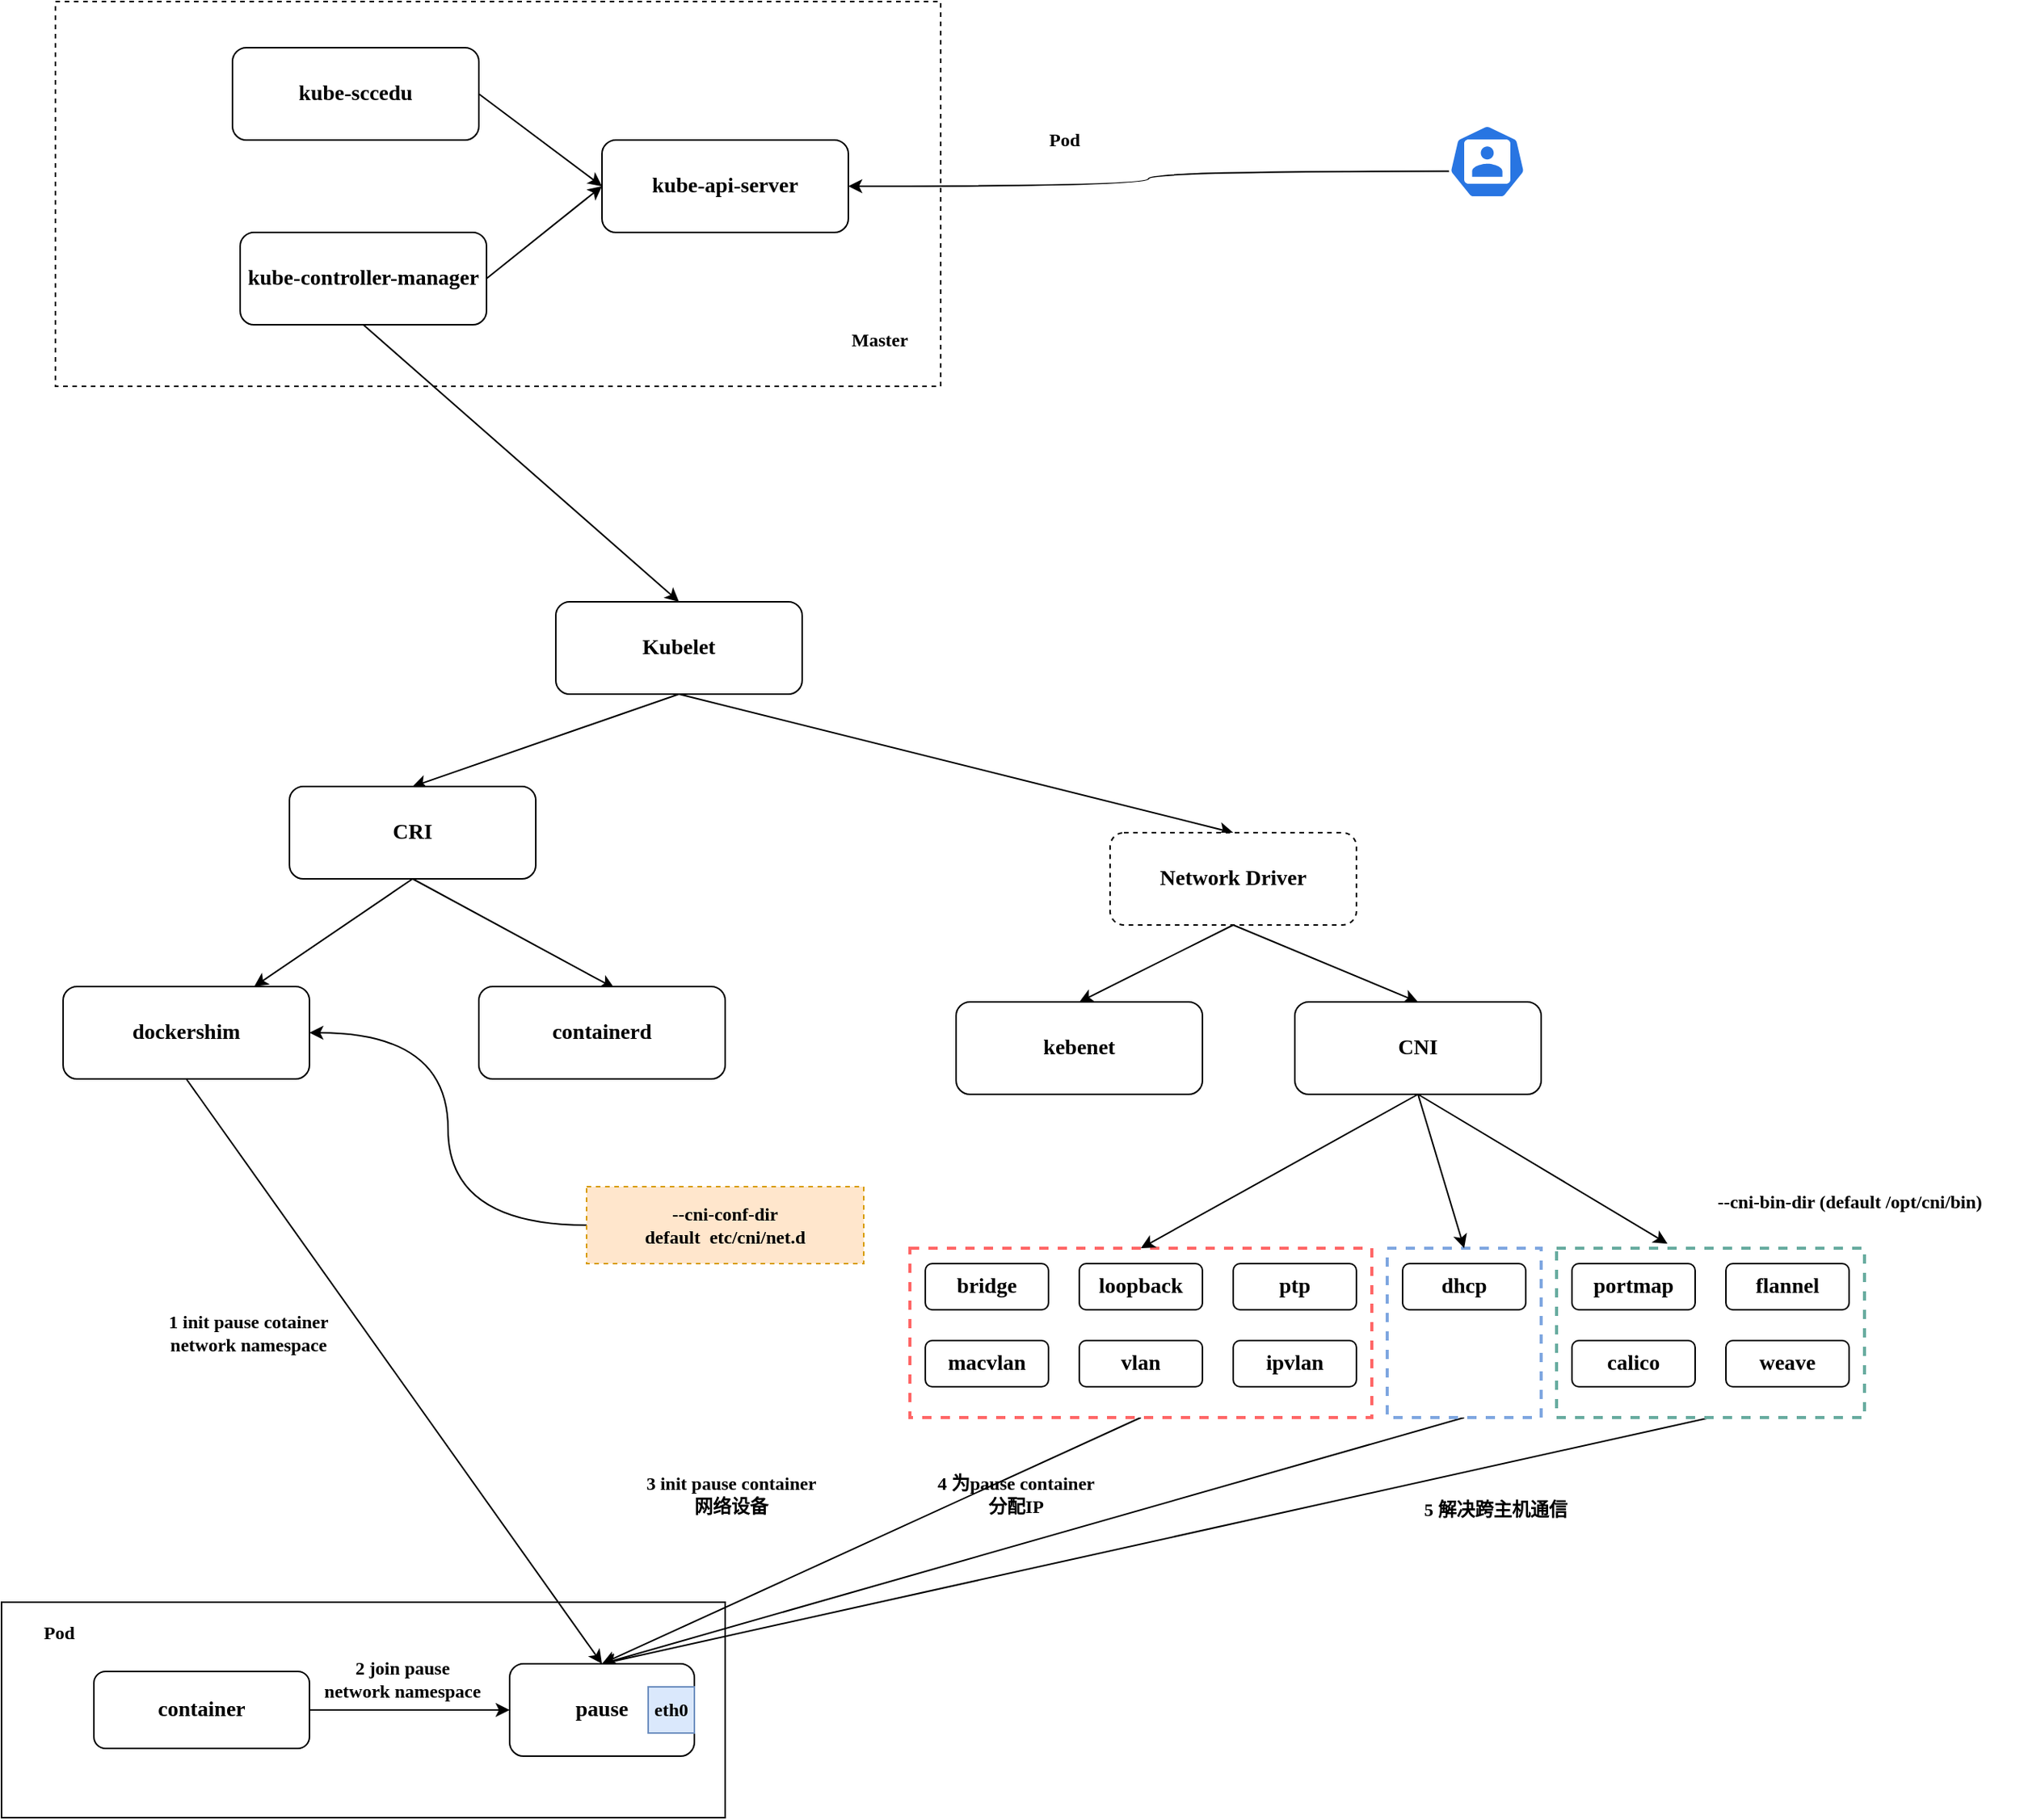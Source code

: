 <mxfile version="13.8.1" type="github">
  <diagram id="p1-o60XN3pzjEzgT1OOZ" name="第 1 页">
    <mxGraphModel dx="2875" dy="1949" grid="1" gridSize="10" guides="1" tooltips="1" connect="1" arrows="1" fold="1" page="1" pageScale="1" pageWidth="827" pageHeight="1169" math="0" shadow="0">
      <root>
        <mxCell id="0" />
        <mxCell id="1" parent="0" />
        <mxCell id="lgo9fEez4VAcPB54e2uQ-43" value="" style="rounded=0;whiteSpace=wrap;html=1;dashed=1;strokeWidth=1;" vertex="1" parent="1">
          <mxGeometry x="-45" y="-90" width="575" height="250" as="geometry" />
        </mxCell>
        <mxCell id="T4DYZ1FT2uXp3QGceV7x-27" value="" style="rounded=0;whiteSpace=wrap;html=1;" parent="1" vertex="1">
          <mxGeometry x="-80" y="950" width="470" height="140" as="geometry" />
        </mxCell>
        <mxCell id="lgo9fEez4VAcPB54e2uQ-24" style="edgeStyle=none;rounded=0;orthogonalLoop=1;jettySize=auto;html=1;exitX=0.5;exitY=1;exitDx=0;exitDy=0;entryX=0.5;entryY=0;entryDx=0;entryDy=0;" edge="1" parent="1" source="lgo9fEez4VAcPB54e2uQ-17" target="T4DYZ1FT2uXp3QGceV7x-24">
          <mxGeometry relative="1" as="geometry">
            <mxPoint x="820" y="850" as="sourcePoint" />
          </mxGeometry>
        </mxCell>
        <mxCell id="lgo9fEez4VAcPB54e2uQ-31" style="edgeStyle=none;rounded=0;orthogonalLoop=1;jettySize=auto;html=1;exitX=0.5;exitY=1;exitDx=0;exitDy=0;entryX=0.5;entryY=0;entryDx=0;entryDy=0;" edge="1" parent="1" source="lgo9fEez4VAcPB54e2uQ-19" target="T4DYZ1FT2uXp3QGceV7x-24">
          <mxGeometry relative="1" as="geometry" />
        </mxCell>
        <mxCell id="lgo9fEez4VAcPB54e2uQ-19" value="" style="rounded=0;whiteSpace=wrap;html=1;dashed=1;strokeColor=#67AB9F;strokeWidth=2;" vertex="1" parent="1">
          <mxGeometry x="930" y="720" width="200" height="110" as="geometry" />
        </mxCell>
        <mxCell id="lgo9fEez4VAcPB54e2uQ-30" style="edgeStyle=none;rounded=0;orthogonalLoop=1;jettySize=auto;html=1;exitX=0.5;exitY=1;exitDx=0;exitDy=0;entryX=0.5;entryY=0;entryDx=0;entryDy=0;" edge="1" parent="1" source="lgo9fEez4VAcPB54e2uQ-18" target="T4DYZ1FT2uXp3QGceV7x-24">
          <mxGeometry relative="1" as="geometry" />
        </mxCell>
        <mxCell id="lgo9fEez4VAcPB54e2uQ-18" value="" style="rounded=0;whiteSpace=wrap;html=1;dashed=1;strokeColor=#7EA6E0;strokeWidth=2;" vertex="1" parent="1">
          <mxGeometry x="820" y="720" width="100" height="110" as="geometry" />
        </mxCell>
        <mxCell id="lgo9fEez4VAcPB54e2uQ-17" value="" style="rounded=0;whiteSpace=wrap;html=1;dashed=1;strokeColor=#FF6666;strokeWidth=2;" vertex="1" parent="1">
          <mxGeometry x="510" y="720" width="300" height="110" as="geometry" />
        </mxCell>
        <mxCell id="T4DYZ1FT2uXp3QGceV7x-1" value="&lt;font face=&quot;Comic Sans MS&quot; style=&quot;font-size: 14px&quot;&gt;&lt;b&gt;kube-api-server&lt;/b&gt;&lt;/font&gt;" style="rounded=1;whiteSpace=wrap;html=1;" parent="1" vertex="1">
          <mxGeometry x="310" width="160" height="60" as="geometry" />
        </mxCell>
        <mxCell id="T4DYZ1FT2uXp3QGceV7x-3" value="&lt;font face=&quot;Comic Sans MS&quot;&gt;&lt;b&gt;Master&lt;/b&gt;&lt;/font&gt;" style="text;html=1;resizable=0;autosize=1;align=center;verticalAlign=middle;points=[];fillColor=none;strokeColor=none;rounded=0;" parent="1" vertex="1">
          <mxGeometry x="460" y="120" width="60" height="20" as="geometry" />
        </mxCell>
        <mxCell id="lgo9fEez4VAcPB54e2uQ-42" style="edgeStyle=orthogonalEdgeStyle;curved=1;rounded=0;orthogonalLoop=1;jettySize=auto;html=1;exitX=0.005;exitY=0.63;exitDx=0;exitDy=0;exitPerimeter=0;" edge="1" parent="1" source="T4DYZ1FT2uXp3QGceV7x-5" target="T4DYZ1FT2uXp3QGceV7x-1">
          <mxGeometry relative="1" as="geometry" />
        </mxCell>
        <mxCell id="T4DYZ1FT2uXp3QGceV7x-5" value="" style="html=1;dashed=0;whitespace=wrap;fillColor=#2875E2;strokeColor=#ffffff;points=[[0.005,0.63,0],[0.1,0.2,0],[0.9,0.2,0],[0.5,0,0],[0.995,0.63,0],[0.72,0.99,0],[0.5,1,0],[0.28,0.99,0]];shape=mxgraph.kubernetes.icon;prIcon=user;rounded=1;" parent="1" vertex="1">
          <mxGeometry x="860" y="-10" width="50" height="48" as="geometry" />
        </mxCell>
        <mxCell id="T4DYZ1FT2uXp3QGceV7x-7" value="&lt;font face=&quot;Comic Sans MS&quot;&gt;&lt;b&gt;Pod&lt;/b&gt;&lt;/font&gt;" style="text;html=1;resizable=0;autosize=1;align=center;verticalAlign=middle;points=[];fillColor=none;strokeColor=none;rounded=0;" parent="1" vertex="1">
          <mxGeometry x="590" y="-10" width="40" height="20" as="geometry" />
        </mxCell>
        <mxCell id="T4DYZ1FT2uXp3QGceV7x-19" style="edgeStyle=none;rounded=0;orthogonalLoop=1;jettySize=auto;html=1;exitX=0.5;exitY=1;exitDx=0;exitDy=0;entryX=0.5;entryY=0;entryDx=0;entryDy=0;" parent="1" source="T4DYZ1FT2uXp3QGceV7x-9" target="T4DYZ1FT2uXp3QGceV7x-10" edge="1">
          <mxGeometry relative="1" as="geometry" />
        </mxCell>
        <mxCell id="T4DYZ1FT2uXp3QGceV7x-20" style="edgeStyle=none;rounded=0;orthogonalLoop=1;jettySize=auto;html=1;exitX=0.5;exitY=1;exitDx=0;exitDy=0;entryX=0.5;entryY=0;entryDx=0;entryDy=0;" parent="1" source="T4DYZ1FT2uXp3QGceV7x-9" target="T4DYZ1FT2uXp3QGceV7x-11" edge="1">
          <mxGeometry relative="1" as="geometry" />
        </mxCell>
        <mxCell id="T4DYZ1FT2uXp3QGceV7x-9" value="&lt;font face=&quot;Comic Sans MS&quot; style=&quot;font-size: 14px&quot;&gt;&lt;b&gt;Kubelet&lt;/b&gt;&lt;/font&gt;" style="rounded=1;whiteSpace=wrap;html=1;" parent="1" vertex="1">
          <mxGeometry x="280" y="300" width="160" height="60" as="geometry" />
        </mxCell>
        <mxCell id="T4DYZ1FT2uXp3QGceV7x-17" style="rounded=0;orthogonalLoop=1;jettySize=auto;html=1;exitX=0.5;exitY=1;exitDx=0;exitDy=0;" parent="1" source="T4DYZ1FT2uXp3QGceV7x-10" target="T4DYZ1FT2uXp3QGceV7x-14" edge="1">
          <mxGeometry relative="1" as="geometry" />
        </mxCell>
        <mxCell id="T4DYZ1FT2uXp3QGceV7x-18" style="edgeStyle=none;rounded=0;orthogonalLoop=1;jettySize=auto;html=1;exitX=0.5;exitY=1;exitDx=0;exitDy=0;entryX=0.55;entryY=0.017;entryDx=0;entryDy=0;entryPerimeter=0;" parent="1" source="T4DYZ1FT2uXp3QGceV7x-10" target="T4DYZ1FT2uXp3QGceV7x-16" edge="1">
          <mxGeometry relative="1" as="geometry" />
        </mxCell>
        <mxCell id="T4DYZ1FT2uXp3QGceV7x-10" value="&lt;font face=&quot;Comic Sans MS&quot; style=&quot;font-size: 14px&quot;&gt;&lt;b&gt;CRI&lt;/b&gt;&lt;/font&gt;" style="rounded=1;whiteSpace=wrap;html=1;" parent="1" vertex="1">
          <mxGeometry x="107" y="420" width="160" height="60" as="geometry" />
        </mxCell>
        <mxCell id="T4DYZ1FT2uXp3QGceV7x-21" style="edgeStyle=none;rounded=0;orthogonalLoop=1;jettySize=auto;html=1;exitX=0.5;exitY=1;exitDx=0;exitDy=0;entryX=0.5;entryY=0;entryDx=0;entryDy=0;" parent="1" source="T4DYZ1FT2uXp3QGceV7x-11" target="T4DYZ1FT2uXp3QGceV7x-12" edge="1">
          <mxGeometry relative="1" as="geometry" />
        </mxCell>
        <mxCell id="T4DYZ1FT2uXp3QGceV7x-22" style="edgeStyle=none;rounded=0;orthogonalLoop=1;jettySize=auto;html=1;exitX=0.5;exitY=1;exitDx=0;exitDy=0;entryX=0.5;entryY=0;entryDx=0;entryDy=0;" parent="1" source="T4DYZ1FT2uXp3QGceV7x-11" target="T4DYZ1FT2uXp3QGceV7x-13" edge="1">
          <mxGeometry relative="1" as="geometry" />
        </mxCell>
        <mxCell id="T4DYZ1FT2uXp3QGceV7x-11" value="&lt;font face=&quot;Comic Sans MS&quot; style=&quot;font-size: 14px&quot;&gt;&lt;b&gt;Network Driver&lt;/b&gt;&lt;/font&gt;" style="rounded=1;whiteSpace=wrap;html=1;dashed=1;" parent="1" vertex="1">
          <mxGeometry x="640" y="450" width="160" height="60" as="geometry" />
        </mxCell>
        <mxCell id="T4DYZ1FT2uXp3QGceV7x-12" value="&lt;font face=&quot;Comic Sans MS&quot; style=&quot;font-size: 14px&quot;&gt;&lt;b&gt;kebenet&lt;/b&gt;&lt;/font&gt;" style="rounded=1;whiteSpace=wrap;html=1;" parent="1" vertex="1">
          <mxGeometry x="540" y="560" width="160" height="60" as="geometry" />
        </mxCell>
        <mxCell id="lgo9fEez4VAcPB54e2uQ-23" style="edgeStyle=none;rounded=0;orthogonalLoop=1;jettySize=auto;html=1;entryX=0.5;entryY=0;entryDx=0;entryDy=0;exitX=0.5;exitY=1;exitDx=0;exitDy=0;" edge="1" parent="1" source="T4DYZ1FT2uXp3QGceV7x-13" target="lgo9fEez4VAcPB54e2uQ-17">
          <mxGeometry relative="1" as="geometry">
            <mxPoint x="840" y="630" as="sourcePoint" />
            <mxPoint x="820" y="700" as="targetPoint" />
          </mxGeometry>
        </mxCell>
        <mxCell id="lgo9fEez4VAcPB54e2uQ-25" style="edgeStyle=none;rounded=0;orthogonalLoop=1;jettySize=auto;html=1;exitX=0.5;exitY=1;exitDx=0;exitDy=0;entryX=0.5;entryY=0;entryDx=0;entryDy=0;" edge="1" parent="1" source="T4DYZ1FT2uXp3QGceV7x-13" target="lgo9fEez4VAcPB54e2uQ-18">
          <mxGeometry relative="1" as="geometry" />
        </mxCell>
        <mxCell id="lgo9fEez4VAcPB54e2uQ-26" style="edgeStyle=none;rounded=0;orthogonalLoop=1;jettySize=auto;html=1;exitX=0.5;exitY=1;exitDx=0;exitDy=0;entryX=0.36;entryY=-0.027;entryDx=0;entryDy=0;entryPerimeter=0;" edge="1" parent="1" source="T4DYZ1FT2uXp3QGceV7x-13" target="lgo9fEez4VAcPB54e2uQ-19">
          <mxGeometry relative="1" as="geometry" />
        </mxCell>
        <mxCell id="T4DYZ1FT2uXp3QGceV7x-13" value="&lt;font face=&quot;Comic Sans MS&quot; style=&quot;font-size: 14px&quot;&gt;&lt;b&gt;CNI&lt;/b&gt;&lt;/font&gt;" style="rounded=1;whiteSpace=wrap;html=1;" parent="1" vertex="1">
          <mxGeometry x="760" y="560" width="160" height="60" as="geometry" />
        </mxCell>
        <mxCell id="T4DYZ1FT2uXp3QGceV7x-35" style="edgeStyle=none;rounded=0;orthogonalLoop=1;jettySize=auto;html=1;exitX=0.5;exitY=1;exitDx=0;exitDy=0;entryX=0.5;entryY=0;entryDx=0;entryDy=0;" parent="1" source="T4DYZ1FT2uXp3QGceV7x-14" target="T4DYZ1FT2uXp3QGceV7x-24" edge="1">
          <mxGeometry relative="1" as="geometry" />
        </mxCell>
        <mxCell id="T4DYZ1FT2uXp3QGceV7x-14" value="&lt;font face=&quot;Comic Sans MS&quot; style=&quot;font-size: 14px&quot;&gt;&lt;b&gt;dockershim&lt;/b&gt;&lt;/font&gt;" style="rounded=1;whiteSpace=wrap;html=1;" parent="1" vertex="1">
          <mxGeometry x="-40" y="550" width="160" height="60" as="geometry" />
        </mxCell>
        <mxCell id="T4DYZ1FT2uXp3QGceV7x-16" value="&lt;font face=&quot;Comic Sans MS&quot; style=&quot;font-size: 14px&quot;&gt;&lt;b&gt;containerd&lt;/b&gt;&lt;/font&gt;" style="rounded=1;whiteSpace=wrap;html=1;" parent="1" vertex="1">
          <mxGeometry x="230" y="550" width="160" height="60" as="geometry" />
        </mxCell>
        <mxCell id="T4DYZ1FT2uXp3QGceV7x-24" value="&lt;font face=&quot;Comic Sans MS&quot; style=&quot;font-size: 14px&quot;&gt;&lt;b&gt;pause&lt;/b&gt;&lt;/font&gt;" style="rounded=1;whiteSpace=wrap;html=1;" parent="1" vertex="1">
          <mxGeometry x="250" y="990" width="120" height="60" as="geometry" />
        </mxCell>
        <mxCell id="T4DYZ1FT2uXp3QGceV7x-29" style="edgeStyle=none;rounded=0;orthogonalLoop=1;jettySize=auto;html=1;exitX=1;exitY=0.5;exitDx=0;exitDy=0;entryX=0;entryY=0.5;entryDx=0;entryDy=0;" parent="1" source="T4DYZ1FT2uXp3QGceV7x-25" target="T4DYZ1FT2uXp3QGceV7x-24" edge="1">
          <mxGeometry relative="1" as="geometry" />
        </mxCell>
        <mxCell id="T4DYZ1FT2uXp3QGceV7x-25" value="&lt;font face=&quot;Comic Sans MS&quot; style=&quot;font-size: 14px&quot;&gt;&lt;b&gt;container&lt;/b&gt;&lt;/font&gt;" style="rounded=1;whiteSpace=wrap;html=1;" parent="1" vertex="1">
          <mxGeometry x="-20" y="995" width="140" height="50" as="geometry" />
        </mxCell>
        <mxCell id="T4DYZ1FT2uXp3QGceV7x-31" value="&lt;font face=&quot;Comic Sans MS&quot;&gt;&lt;b&gt;eth0&lt;/b&gt;&lt;/font&gt;" style="rounded=0;whiteSpace=wrap;html=1;fillColor=#dae8fc;strokeColor=#6c8ebf;" parent="1" vertex="1">
          <mxGeometry x="340" y="1005" width="30" height="30" as="geometry" />
        </mxCell>
        <mxCell id="T4DYZ1FT2uXp3QGceV7x-33" style="edgeStyle=none;rounded=0;orthogonalLoop=1;jettySize=auto;html=1;exitX=1;exitY=0;exitDx=0;exitDy=0;" parent="1" source="T4DYZ1FT2uXp3QGceV7x-27" target="T4DYZ1FT2uXp3QGceV7x-27" edge="1">
          <mxGeometry relative="1" as="geometry" />
        </mxCell>
        <mxCell id="T4DYZ1FT2uXp3QGceV7x-36" value="&lt;font face=&quot;Comic Sans MS&quot;&gt;&lt;b&gt;Pod&lt;/b&gt;&lt;/font&gt;" style="text;html=1;resizable=0;autosize=1;align=center;verticalAlign=middle;points=[];fillColor=none;strokeColor=none;rounded=0;" parent="1" vertex="1">
          <mxGeometry x="-63" y="960" width="40" height="20" as="geometry" />
        </mxCell>
        <mxCell id="T4DYZ1FT2uXp3QGceV7x-37" value="&lt;font face=&quot;Comic Sans MS&quot;&gt;&lt;b&gt;2 join pause&lt;br&gt;network namespace&lt;/b&gt;&lt;/font&gt;" style="text;html=1;resizable=0;autosize=1;align=center;verticalAlign=middle;points=[];fillColor=none;strokeColor=none;rounded=0;" parent="1" vertex="1">
          <mxGeometry x="115" y="980" width="130" height="40" as="geometry" />
        </mxCell>
        <mxCell id="lgo9fEez4VAcPB54e2uQ-1" value="&lt;font face=&quot;Comic Sans MS&quot;&gt;&lt;b&gt;1 init pause cotainer&lt;br&gt;network namespace&lt;/b&gt;&lt;/font&gt;" style="text;html=1;resizable=0;autosize=1;align=center;verticalAlign=middle;points=[];fillColor=none;strokeColor=none;rounded=0;" vertex="1" parent="1">
          <mxGeometry x="10" y="755" width="140" height="40" as="geometry" />
        </mxCell>
        <mxCell id="lgo9fEez4VAcPB54e2uQ-2" value="&lt;font face=&quot;Comic Sans MS&quot; style=&quot;font-size: 14px&quot;&gt;&lt;b&gt;bridge&lt;/b&gt;&lt;/font&gt;" style="rounded=1;whiteSpace=wrap;html=1;" vertex="1" parent="1">
          <mxGeometry x="520" y="730" width="80" height="30" as="geometry" />
        </mxCell>
        <mxCell id="lgo9fEez4VAcPB54e2uQ-3" value="&lt;font face=&quot;Comic Sans MS&quot;&gt;&lt;span style=&quot;font-size: 14px&quot;&gt;&lt;b&gt;macvlan&lt;/b&gt;&lt;/span&gt;&lt;/font&gt;" style="rounded=1;whiteSpace=wrap;html=1;" vertex="1" parent="1">
          <mxGeometry x="520" y="780" width="80" height="30" as="geometry" />
        </mxCell>
        <mxCell id="lgo9fEez4VAcPB54e2uQ-4" value="&lt;font face=&quot;Comic Sans MS&quot;&gt;&lt;span style=&quot;font-size: 14px&quot;&gt;&lt;b&gt;loopback&lt;/b&gt;&lt;/span&gt;&lt;/font&gt;" style="rounded=1;whiteSpace=wrap;html=1;" vertex="1" parent="1">
          <mxGeometry x="620" y="730" width="80" height="30" as="geometry" />
        </mxCell>
        <mxCell id="lgo9fEez4VAcPB54e2uQ-5" value="&lt;font face=&quot;Comic Sans MS&quot;&gt;&lt;span style=&quot;font-size: 14px&quot;&gt;&lt;b&gt;ptp&lt;/b&gt;&lt;/span&gt;&lt;/font&gt;" style="rounded=1;whiteSpace=wrap;html=1;" vertex="1" parent="1">
          <mxGeometry x="720" y="730" width="80" height="30" as="geometry" />
        </mxCell>
        <mxCell id="lgo9fEez4VAcPB54e2uQ-7" value="&lt;font face=&quot;Comic Sans MS&quot;&gt;&lt;span style=&quot;font-size: 14px&quot;&gt;&lt;b&gt;portmap&lt;/b&gt;&lt;/span&gt;&lt;/font&gt;" style="rounded=1;whiteSpace=wrap;html=1;" vertex="1" parent="1">
          <mxGeometry x="940" y="730" width="80" height="30" as="geometry" />
        </mxCell>
        <mxCell id="lgo9fEez4VAcPB54e2uQ-8" value="&lt;font face=&quot;Comic Sans MS&quot;&gt;&lt;span style=&quot;font-size: 14px&quot;&gt;&lt;b&gt;vlan&lt;/b&gt;&lt;/span&gt;&lt;/font&gt;" style="rounded=1;whiteSpace=wrap;html=1;" vertex="1" parent="1">
          <mxGeometry x="620" y="780" width="80" height="30" as="geometry" />
        </mxCell>
        <mxCell id="lgo9fEez4VAcPB54e2uQ-9" value="&lt;font face=&quot;Comic Sans MS&quot;&gt;&lt;span style=&quot;font-size: 14px&quot;&gt;&lt;b&gt;ipvlan&lt;/b&gt;&lt;/span&gt;&lt;/font&gt;" style="rounded=1;whiteSpace=wrap;html=1;" vertex="1" parent="1">
          <mxGeometry x="720" y="780" width="80" height="30" as="geometry" />
        </mxCell>
        <mxCell id="lgo9fEez4VAcPB54e2uQ-11" value="&lt;font face=&quot;Comic Sans MS&quot;&gt;&lt;span style=&quot;font-size: 14px&quot;&gt;&lt;b&gt;dhcp&lt;/b&gt;&lt;/span&gt;&lt;/font&gt;" style="rounded=1;whiteSpace=wrap;html=1;" vertex="1" parent="1">
          <mxGeometry x="830" y="730" width="80" height="30" as="geometry" />
        </mxCell>
        <mxCell id="lgo9fEez4VAcPB54e2uQ-12" value="&lt;font face=&quot;Comic Sans MS&quot;&gt;&lt;span style=&quot;font-size: 14px&quot;&gt;&lt;b&gt;flannel&lt;/b&gt;&lt;/span&gt;&lt;/font&gt;" style="rounded=1;whiteSpace=wrap;html=1;" vertex="1" parent="1">
          <mxGeometry x="1040" y="730" width="80" height="30" as="geometry" />
        </mxCell>
        <mxCell id="lgo9fEez4VAcPB54e2uQ-13" value="&lt;font face=&quot;Comic Sans MS&quot;&gt;&lt;span style=&quot;font-size: 14px&quot;&gt;&lt;b&gt;calico&lt;/b&gt;&lt;/span&gt;&lt;/font&gt;" style="rounded=1;whiteSpace=wrap;html=1;" vertex="1" parent="1">
          <mxGeometry x="940" y="780" width="80" height="30" as="geometry" />
        </mxCell>
        <mxCell id="lgo9fEez4VAcPB54e2uQ-15" value="&lt;font face=&quot;Comic Sans MS&quot;&gt;&lt;span style=&quot;font-size: 14px&quot;&gt;&lt;b&gt;weave&lt;/b&gt;&lt;/span&gt;&lt;/font&gt;" style="rounded=1;whiteSpace=wrap;html=1;" vertex="1" parent="1">
          <mxGeometry x="1040" y="780" width="80" height="30" as="geometry" />
        </mxCell>
        <mxCell id="lgo9fEez4VAcPB54e2uQ-33" value="&lt;font face=&quot;Comic Sans MS&quot;&gt;&lt;b&gt;3 init pause container&amp;nbsp;&lt;br&gt;网络设备&amp;nbsp;&lt;/b&gt;&lt;/font&gt;" style="text;html=1;resizable=0;autosize=1;align=center;verticalAlign=middle;points=[];fillColor=none;strokeColor=none;rounded=0;" vertex="1" parent="1">
          <mxGeometry x="320" y="860" width="150" height="40" as="geometry" />
        </mxCell>
        <mxCell id="lgo9fEez4VAcPB54e2uQ-34" value="&lt;font face=&quot;Comic Sans MS&quot;&gt;&lt;b&gt;4 为pause container&amp;nbsp;&lt;br&gt;分配IP&amp;nbsp;&lt;/b&gt;&lt;/font&gt;" style="text;html=1;resizable=0;autosize=1;align=center;verticalAlign=middle;points=[];fillColor=none;strokeColor=none;rounded=0;" vertex="1" parent="1">
          <mxGeometry x="510" y="860" width="140" height="40" as="geometry" />
        </mxCell>
        <mxCell id="lgo9fEez4VAcPB54e2uQ-36" value="&lt;font face=&quot;Comic Sans MS&quot;&gt;&lt;b&gt;5 解决跨主机通信&lt;/b&gt;&lt;/font&gt;" style="text;html=1;resizable=0;autosize=1;align=center;verticalAlign=middle;points=[];fillColor=none;strokeColor=none;rounded=0;" vertex="1" parent="1">
          <mxGeometry x="835" y="880" width="110" height="20" as="geometry" />
        </mxCell>
        <mxCell id="lgo9fEez4VAcPB54e2uQ-40" style="edgeStyle=none;rounded=0;orthogonalLoop=1;jettySize=auto;html=1;exitX=1;exitY=0.5;exitDx=0;exitDy=0;" edge="1" parent="1" source="lgo9fEez4VAcPB54e2uQ-37">
          <mxGeometry relative="1" as="geometry">
            <mxPoint x="310" y="30" as="targetPoint" />
          </mxGeometry>
        </mxCell>
        <mxCell id="lgo9fEez4VAcPB54e2uQ-41" style="edgeStyle=none;rounded=0;orthogonalLoop=1;jettySize=auto;html=1;exitX=0.5;exitY=1;exitDx=0;exitDy=0;entryX=0.5;entryY=0;entryDx=0;entryDy=0;" edge="1" parent="1" source="lgo9fEez4VAcPB54e2uQ-37" target="T4DYZ1FT2uXp3QGceV7x-9">
          <mxGeometry relative="1" as="geometry" />
        </mxCell>
        <mxCell id="lgo9fEez4VAcPB54e2uQ-37" value="&lt;font face=&quot;Comic Sans MS&quot; style=&quot;font-size: 14px&quot;&gt;&lt;b&gt;kube-controller-manager&lt;/b&gt;&lt;/font&gt;" style="rounded=1;whiteSpace=wrap;html=1;" vertex="1" parent="1">
          <mxGeometry x="75" y="60" width="160" height="60" as="geometry" />
        </mxCell>
        <mxCell id="lgo9fEez4VAcPB54e2uQ-39" style="edgeStyle=none;rounded=0;orthogonalLoop=1;jettySize=auto;html=1;exitX=1;exitY=0.5;exitDx=0;exitDy=0;entryX=0;entryY=0.5;entryDx=0;entryDy=0;" edge="1" parent="1" source="lgo9fEez4VAcPB54e2uQ-38" target="T4DYZ1FT2uXp3QGceV7x-1">
          <mxGeometry relative="1" as="geometry" />
        </mxCell>
        <mxCell id="lgo9fEez4VAcPB54e2uQ-38" value="&lt;font face=&quot;Comic Sans MS&quot; style=&quot;font-size: 14px&quot;&gt;&lt;b&gt;kube-sccedu&lt;/b&gt;&lt;/font&gt;" style="rounded=1;whiteSpace=wrap;html=1;" vertex="1" parent="1">
          <mxGeometry x="70" y="-60" width="160" height="60" as="geometry" />
        </mxCell>
        <mxCell id="lgo9fEez4VAcPB54e2uQ-46" value="&lt;font face=&quot;Comic Sans MS&quot;&gt;&lt;b&gt;--cni-bin-dir (default /opt/cni/bin)&lt;/b&gt;&lt;/font&gt;" style="text;html=1;resizable=0;autosize=1;align=center;verticalAlign=middle;points=[];fillColor=none;strokeColor=none;rounded=0;dashed=1;" vertex="1" parent="1">
          <mxGeometry x="1010" y="680" width="220" height="20" as="geometry" />
        </mxCell>
        <mxCell id="lgo9fEez4VAcPB54e2uQ-49" style="edgeStyle=orthogonalEdgeStyle;curved=1;rounded=0;orthogonalLoop=1;jettySize=auto;html=1;exitX=0;exitY=0.5;exitDx=0;exitDy=0;entryX=1;entryY=0.5;entryDx=0;entryDy=0;" edge="1" parent="1" source="lgo9fEez4VAcPB54e2uQ-47" target="T4DYZ1FT2uXp3QGceV7x-14">
          <mxGeometry relative="1" as="geometry" />
        </mxCell>
        <mxCell id="lgo9fEez4VAcPB54e2uQ-47" value="&lt;font face=&quot;Comic Sans MS&quot;&gt;&lt;b&gt;--cni-conf-dir &lt;br&gt;default&amp;nbsp; etc/cni/net.d&lt;/b&gt;&lt;/font&gt;" style="rounded=0;whiteSpace=wrap;html=1;dashed=1;strokeColor=#d79b00;strokeWidth=1;fillColor=#ffe6cc;" vertex="1" parent="1">
          <mxGeometry x="300" y="680" width="180" height="50" as="geometry" />
        </mxCell>
      </root>
    </mxGraphModel>
  </diagram>
</mxfile>
